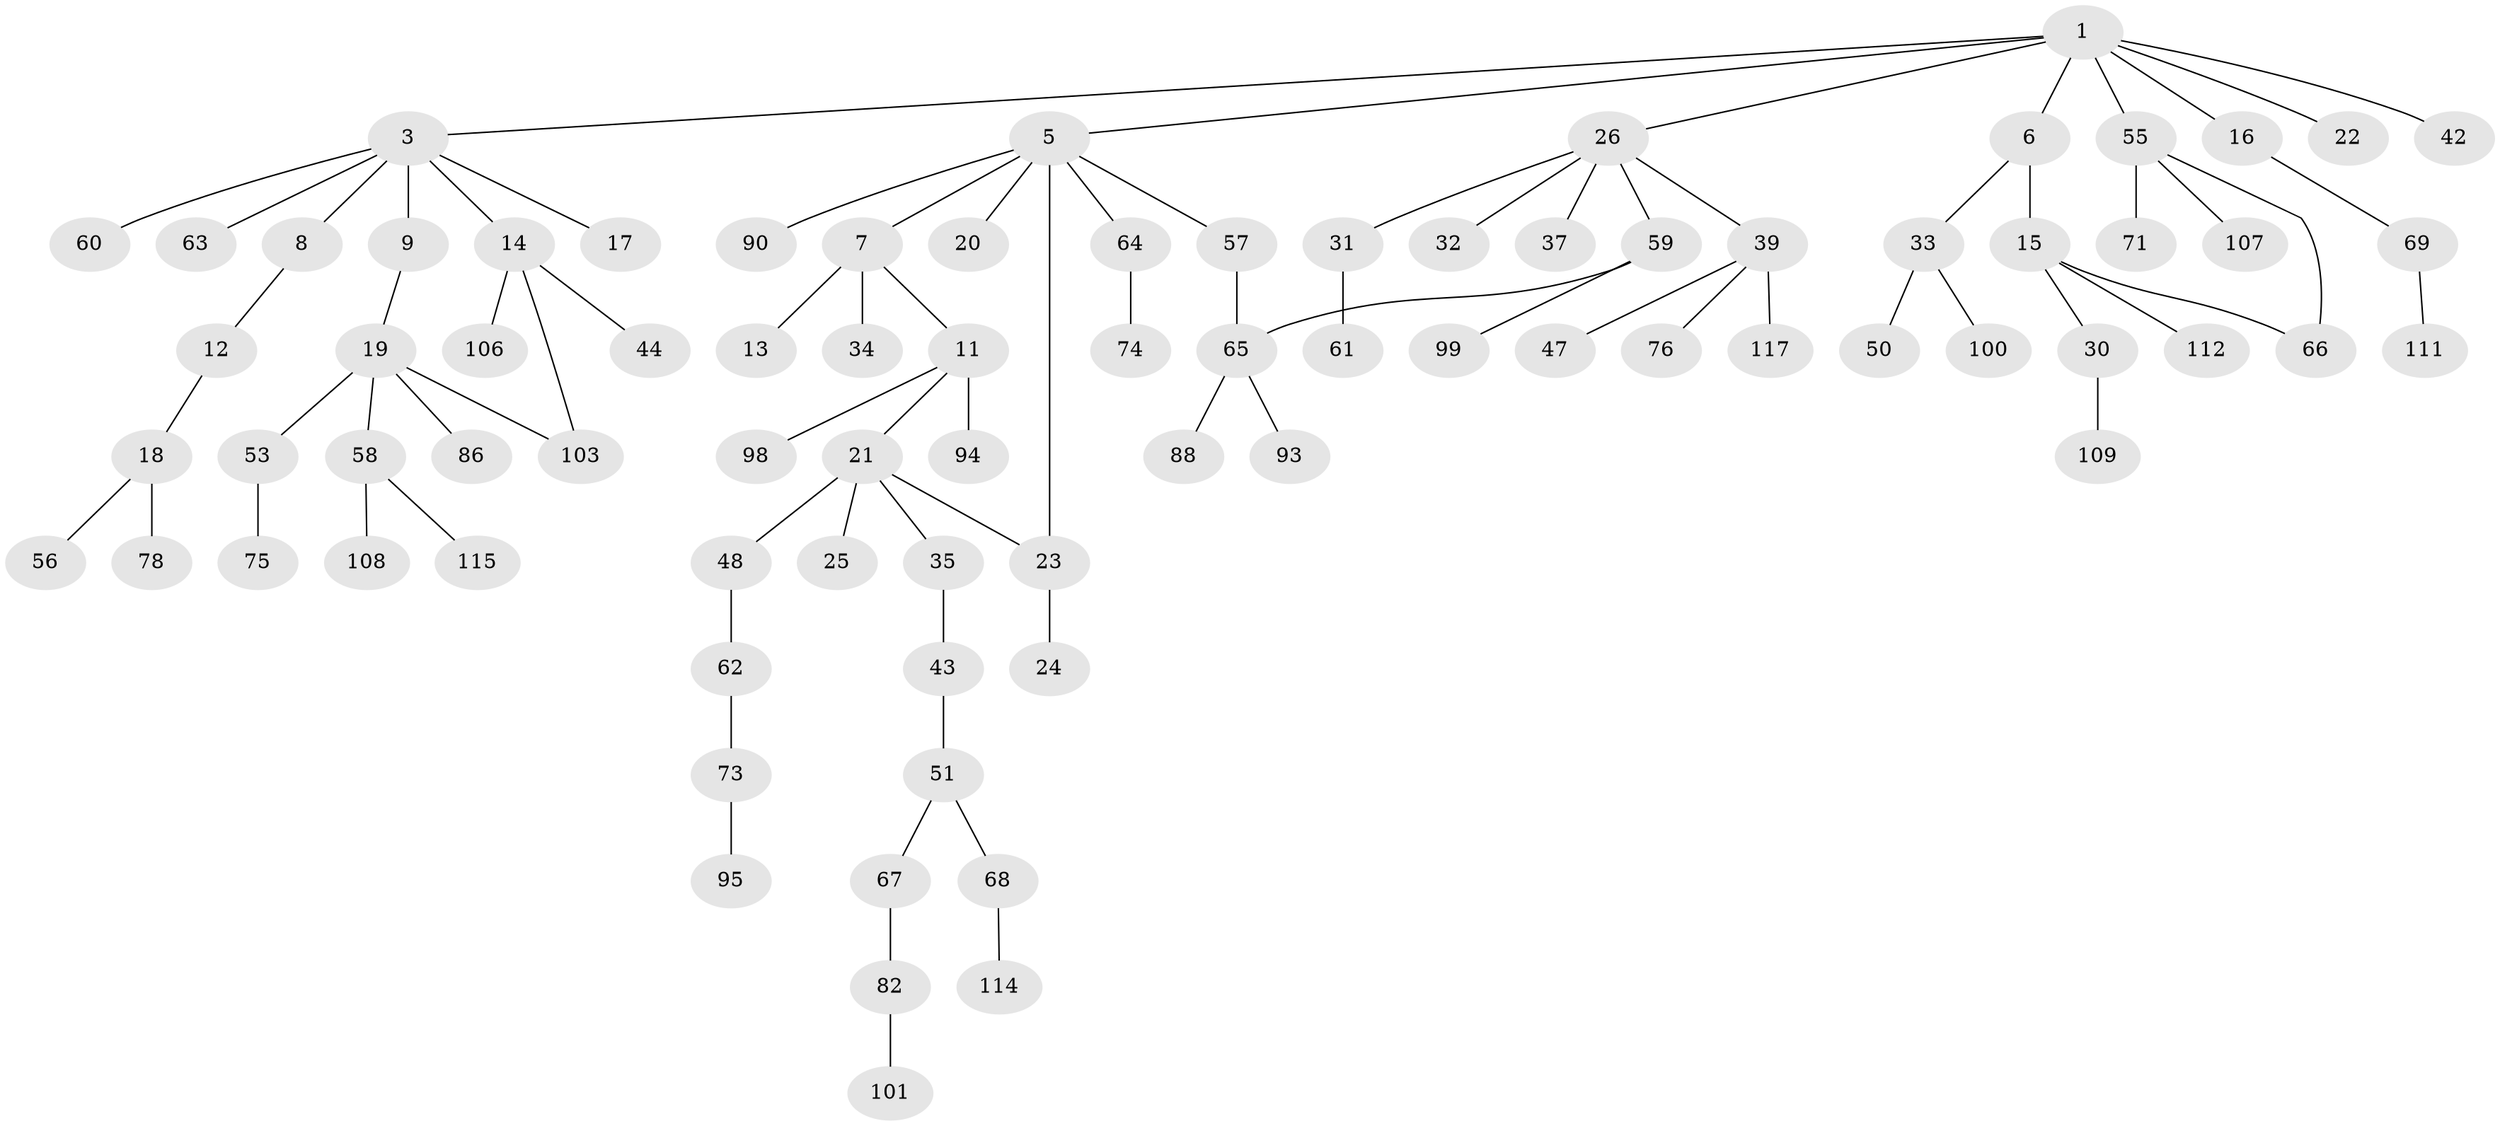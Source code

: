 // original degree distribution, {4: 0.05982905982905983, 6: 0.03418803418803419, 3: 0.17094017094017094, 5: 0.02564102564102564, 2: 0.2564102564102564, 1: 0.452991452991453}
// Generated by graph-tools (version 1.1) at 2025/10/02/27/25 16:10:51]
// undirected, 81 vertices, 84 edges
graph export_dot {
graph [start="1"]
  node [color=gray90,style=filled];
  1 [super="+2"];
  3 [super="+4"];
  5 [super="+45"];
  6;
  7 [super="+10"];
  8;
  9;
  11 [super="+41"];
  12 [super="+27"];
  13 [super="+70"];
  14 [super="+97"];
  15 [super="+28"];
  16 [super="+38"];
  17 [super="+29"];
  18 [super="+49"];
  19;
  20;
  21 [super="+79"];
  22;
  23 [super="+77"];
  24;
  25;
  26;
  30 [super="+40"];
  31 [super="+36"];
  32 [super="+116"];
  33 [super="+92"];
  34 [super="+85"];
  35;
  37;
  39 [super="+46"];
  42;
  43 [super="+52"];
  44 [super="+83"];
  47 [super="+102"];
  48;
  50;
  51 [super="+54"];
  53 [super="+80"];
  55 [super="+89"];
  56;
  57 [super="+96"];
  58 [super="+91"];
  59;
  60;
  61 [super="+110"];
  62 [super="+87"];
  63 [super="+84"];
  64 [super="+105"];
  65 [super="+81"];
  66 [super="+72"];
  67;
  68;
  69;
  71;
  73 [super="+113"];
  74;
  75;
  76;
  78;
  82 [super="+104"];
  86;
  88;
  90;
  93;
  94;
  95;
  98;
  99;
  100;
  101;
  103;
  106;
  107;
  108;
  109;
  111;
  112;
  114;
  115;
  117;
  1 -- 5;
  1 -- 26;
  1 -- 42;
  1 -- 16;
  1 -- 3;
  1 -- 55;
  1 -- 6;
  1 -- 22;
  3 -- 8;
  3 -- 9;
  3 -- 14;
  3 -- 63;
  3 -- 17;
  3 -- 60;
  5 -- 7;
  5 -- 20;
  5 -- 64;
  5 -- 57;
  5 -- 90;
  5 -- 23;
  6 -- 15;
  6 -- 33;
  7 -- 13;
  7 -- 34;
  7 -- 11;
  8 -- 12;
  9 -- 19;
  11 -- 21;
  11 -- 98;
  11 -- 94;
  12 -- 18;
  14 -- 44;
  14 -- 106;
  14 -- 103;
  15 -- 112;
  15 -- 66;
  15 -- 30;
  16 -- 69;
  18 -- 56;
  18 -- 78;
  19 -- 53;
  19 -- 58;
  19 -- 86;
  19 -- 103;
  21 -- 23;
  21 -- 25;
  21 -- 35;
  21 -- 48;
  23 -- 24;
  26 -- 31;
  26 -- 32;
  26 -- 37;
  26 -- 39;
  26 -- 59;
  30 -- 109;
  31 -- 61;
  33 -- 50;
  33 -- 100;
  35 -- 43;
  39 -- 76;
  39 -- 47;
  39 -- 117;
  43 -- 51;
  48 -- 62;
  51 -- 67;
  51 -- 68;
  53 -- 75;
  55 -- 71;
  55 -- 66;
  55 -- 107;
  57 -- 65;
  58 -- 115;
  58 -- 108;
  59 -- 65;
  59 -- 99;
  62 -- 73;
  64 -- 74;
  65 -- 88;
  65 -- 93;
  67 -- 82;
  68 -- 114;
  69 -- 111;
  73 -- 95;
  82 -- 101;
}
